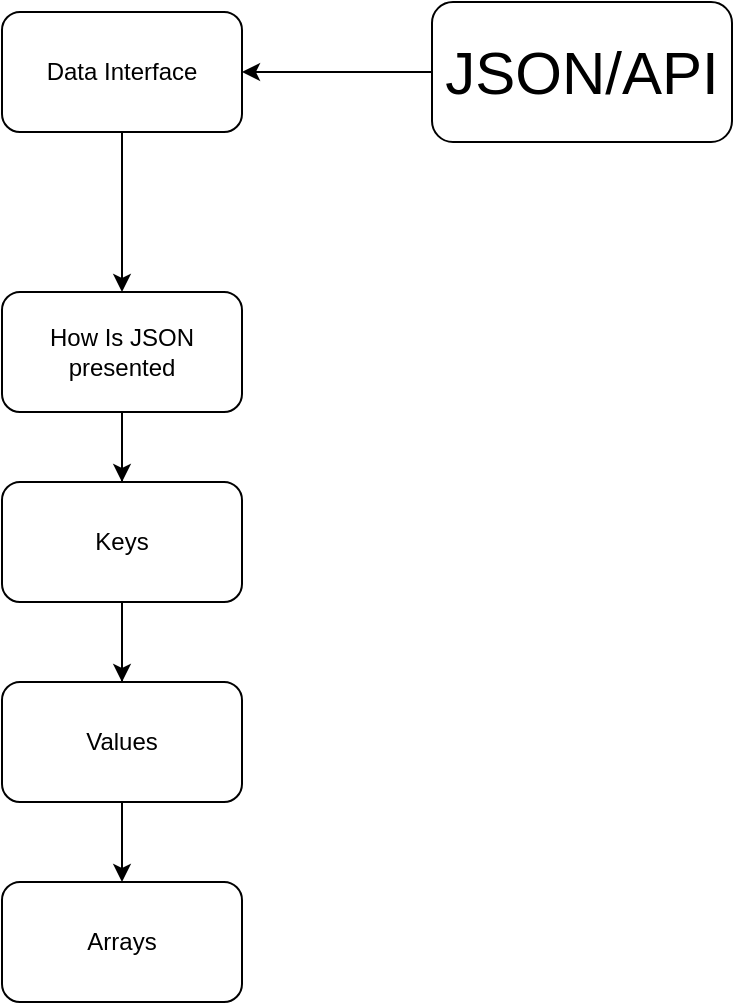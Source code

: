 <mxfile version="27.1.1">
  <diagram name="Page-1" id="_A3F5NxDE_vhNUyv0y9X">
    <mxGraphModel dx="1169" dy="888" grid="1" gridSize="10" guides="1" tooltips="1" connect="1" arrows="1" fold="1" page="1" pageScale="1" pageWidth="850" pageHeight="1100" math="0" shadow="0">
      <root>
        <mxCell id="0" />
        <mxCell id="1" parent="0" />
        <mxCell id="bCnpHm9SY_MTsBrbrGMn-4" value="" style="edgeStyle=orthogonalEdgeStyle;rounded=0;orthogonalLoop=1;jettySize=auto;html=1;" edge="1" parent="1" source="bCnpHm9SY_MTsBrbrGMn-1" target="bCnpHm9SY_MTsBrbrGMn-3">
          <mxGeometry relative="1" as="geometry" />
        </mxCell>
        <mxCell id="bCnpHm9SY_MTsBrbrGMn-1" value="&lt;font style=&quot;font-size: 30px;&quot;&gt;JSON/API&lt;/font&gt;" style="rounded=1;whiteSpace=wrap;html=1;" vertex="1" parent="1">
          <mxGeometry x="360" y="420" width="150" height="70" as="geometry" />
        </mxCell>
        <mxCell id="bCnpHm9SY_MTsBrbrGMn-6" value="" style="edgeStyle=orthogonalEdgeStyle;rounded=0;orthogonalLoop=1;jettySize=auto;html=1;" edge="1" parent="1" source="bCnpHm9SY_MTsBrbrGMn-3" target="bCnpHm9SY_MTsBrbrGMn-5">
          <mxGeometry relative="1" as="geometry" />
        </mxCell>
        <mxCell id="bCnpHm9SY_MTsBrbrGMn-3" value="Data Interface" style="whiteSpace=wrap;html=1;rounded=1;" vertex="1" parent="1">
          <mxGeometry x="145" y="425" width="120" height="60" as="geometry" />
        </mxCell>
        <mxCell id="bCnpHm9SY_MTsBrbrGMn-8" value="" style="edgeStyle=orthogonalEdgeStyle;rounded=0;orthogonalLoop=1;jettySize=auto;html=1;" edge="1" parent="1" source="bCnpHm9SY_MTsBrbrGMn-5" target="bCnpHm9SY_MTsBrbrGMn-7">
          <mxGeometry relative="1" as="geometry" />
        </mxCell>
        <mxCell id="bCnpHm9SY_MTsBrbrGMn-10" value="" style="edgeStyle=orthogonalEdgeStyle;rounded=0;orthogonalLoop=1;jettySize=auto;html=1;" edge="1" parent="1" source="bCnpHm9SY_MTsBrbrGMn-5" target="bCnpHm9SY_MTsBrbrGMn-9">
          <mxGeometry relative="1" as="geometry" />
        </mxCell>
        <mxCell id="bCnpHm9SY_MTsBrbrGMn-12" value="" style="edgeStyle=orthogonalEdgeStyle;rounded=0;orthogonalLoop=1;jettySize=auto;html=1;" edge="1" parent="1" source="bCnpHm9SY_MTsBrbrGMn-5" target="bCnpHm9SY_MTsBrbrGMn-11">
          <mxGeometry relative="1" as="geometry" />
        </mxCell>
        <mxCell id="bCnpHm9SY_MTsBrbrGMn-5" value="How Is JSON presented" style="whiteSpace=wrap;html=1;rounded=1;" vertex="1" parent="1">
          <mxGeometry x="145" y="565" width="120" height="60" as="geometry" />
        </mxCell>
        <mxCell id="bCnpHm9SY_MTsBrbrGMn-7" value="Keys" style="whiteSpace=wrap;html=1;rounded=1;" vertex="1" parent="1">
          <mxGeometry x="145" y="660" width="120" height="60" as="geometry" />
        </mxCell>
        <mxCell id="bCnpHm9SY_MTsBrbrGMn-9" value="Values" style="whiteSpace=wrap;html=1;rounded=1;" vertex="1" parent="1">
          <mxGeometry x="145" y="760" width="120" height="60" as="geometry" />
        </mxCell>
        <mxCell id="bCnpHm9SY_MTsBrbrGMn-11" value="Arrays" style="whiteSpace=wrap;html=1;rounded=1;" vertex="1" parent="1">
          <mxGeometry x="145" y="860" width="120" height="60" as="geometry" />
        </mxCell>
      </root>
    </mxGraphModel>
  </diagram>
</mxfile>
